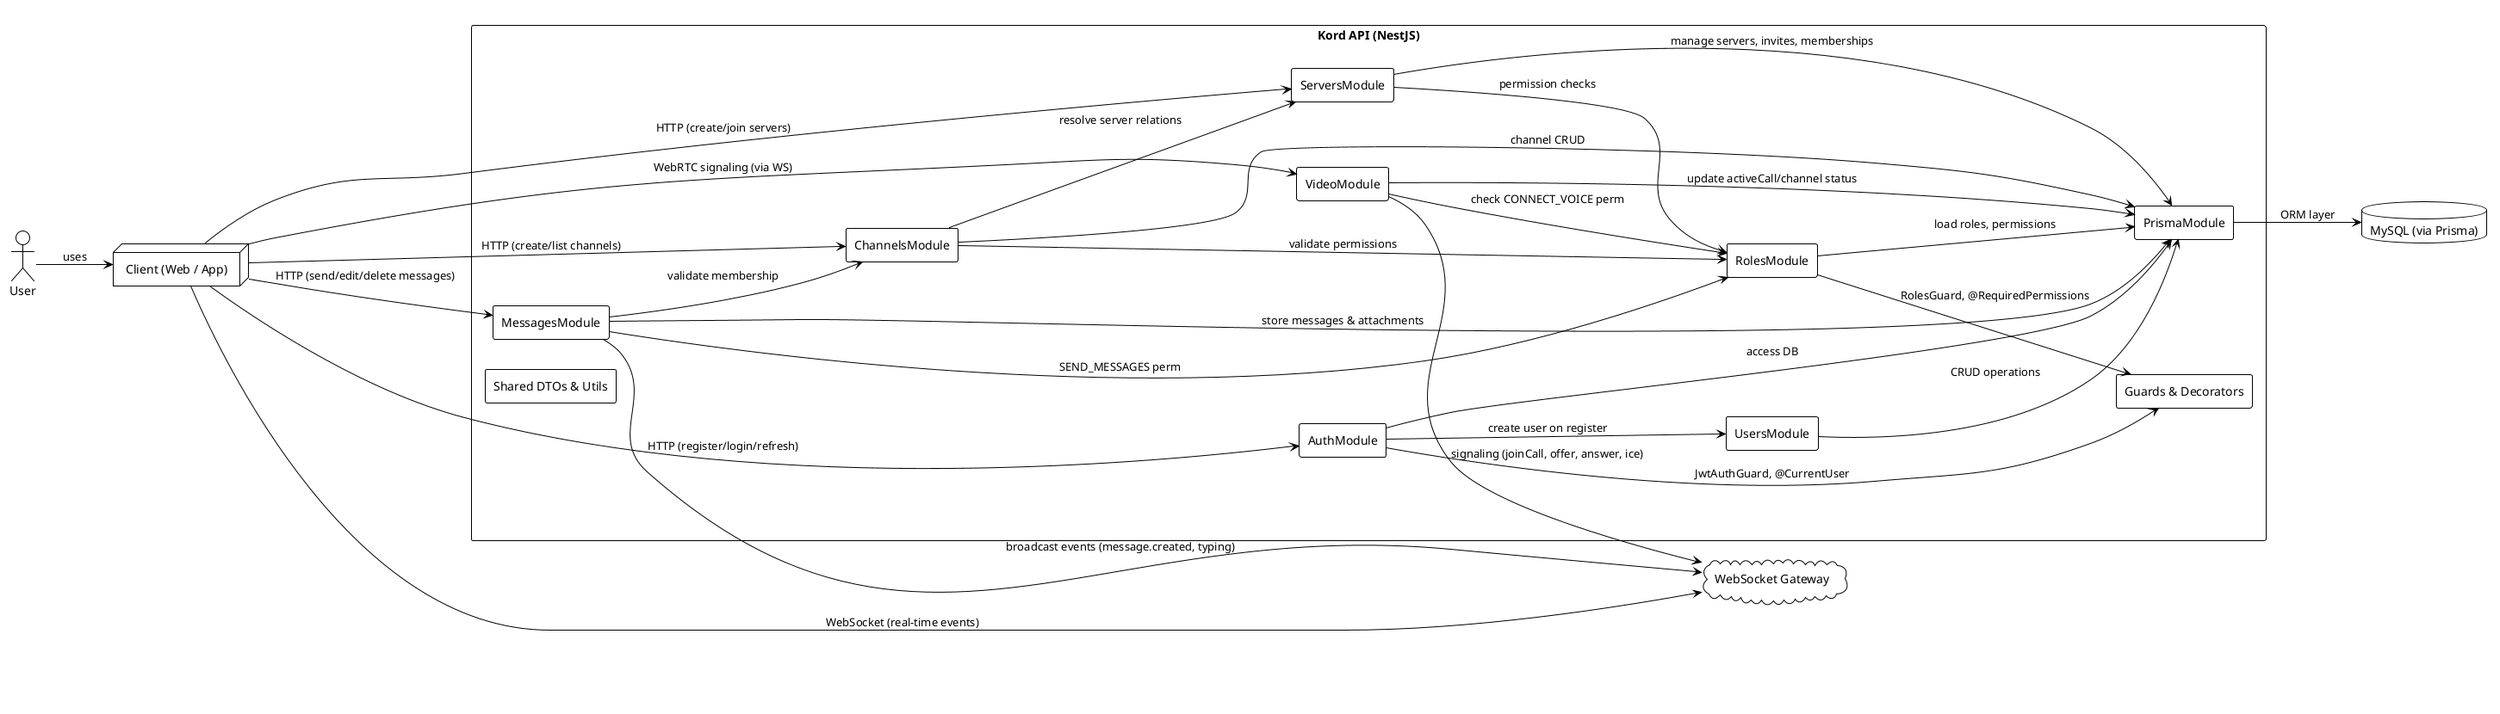 @startuml Kord_API_Components
!theme plain
left to right direction
skinparam componentStyle rectangle

actor User
node "Client (Web / App)" as Client

rectangle "Kord API (NestJS)" {
  [AuthModule]
  [UsersModule]
  [ServersModule]
  [ChannelsModule]
  [MessagesModule]
  [RolesModule]
  [VideoModule]
  [PrismaModule]
  [Guards & Decorators]
  [Shared DTOs & Utils]
}

database "MySQL (via Prisma)" as DB
cloud "WebSocket Gateway" as WS

' === RELATIONSHIPS ===
User --> Client : uses
Client --> [AuthModule] : HTTP (register/login/refresh)
Client --> [ServersModule] : HTTP (create/join servers)
Client --> [ChannelsModule] : HTTP (create/list channels)
Client --> [MessagesModule] : HTTP (send/edit/delete messages)
Client --> WS : WebSocket (real-time events)
Client --> [VideoModule] : WebRTC signaling (via WS)

[AuthModule] --> [UsersModule] : create user on register
[AuthModule] --> [PrismaModule] : access DB
[AuthModule] --> [Guards & Decorators] : JwtAuthGuard, @CurrentUser

[UsersModule] --> [PrismaModule] : CRUD operations
[ServersModule] --> [RolesModule] : permission checks
[ServersModule] --> [PrismaModule] : manage servers, invites, memberships

[ChannelsModule] --> [ServersModule] : resolve server relations
[ChannelsModule] --> [RolesModule] : validate permissions
[ChannelsModule] --> [PrismaModule] : channel CRUD

[MessagesModule] --> [ChannelsModule] : validate membership
[MessagesModule] --> [RolesModule] : SEND_MESSAGES perm
[MessagesModule] --> [PrismaModule] : store messages & attachments
[MessagesModule] --> WS : broadcast events (message.created, typing)

[RolesModule] --> [PrismaModule] : load roles, permissions
[RolesModule] --> [Guards & Decorators] : RolesGuard, @RequiredPermissions

[VideoModule] --> [RolesModule] : check CONNECT_VOICE perm
[VideoModule] --> WS : signaling (joinCall, offer, answer, ice)
[VideoModule] --> [PrismaModule] : update activeCall/channel status

[PrismaModule] --> DB : ORM layer

@enduml
